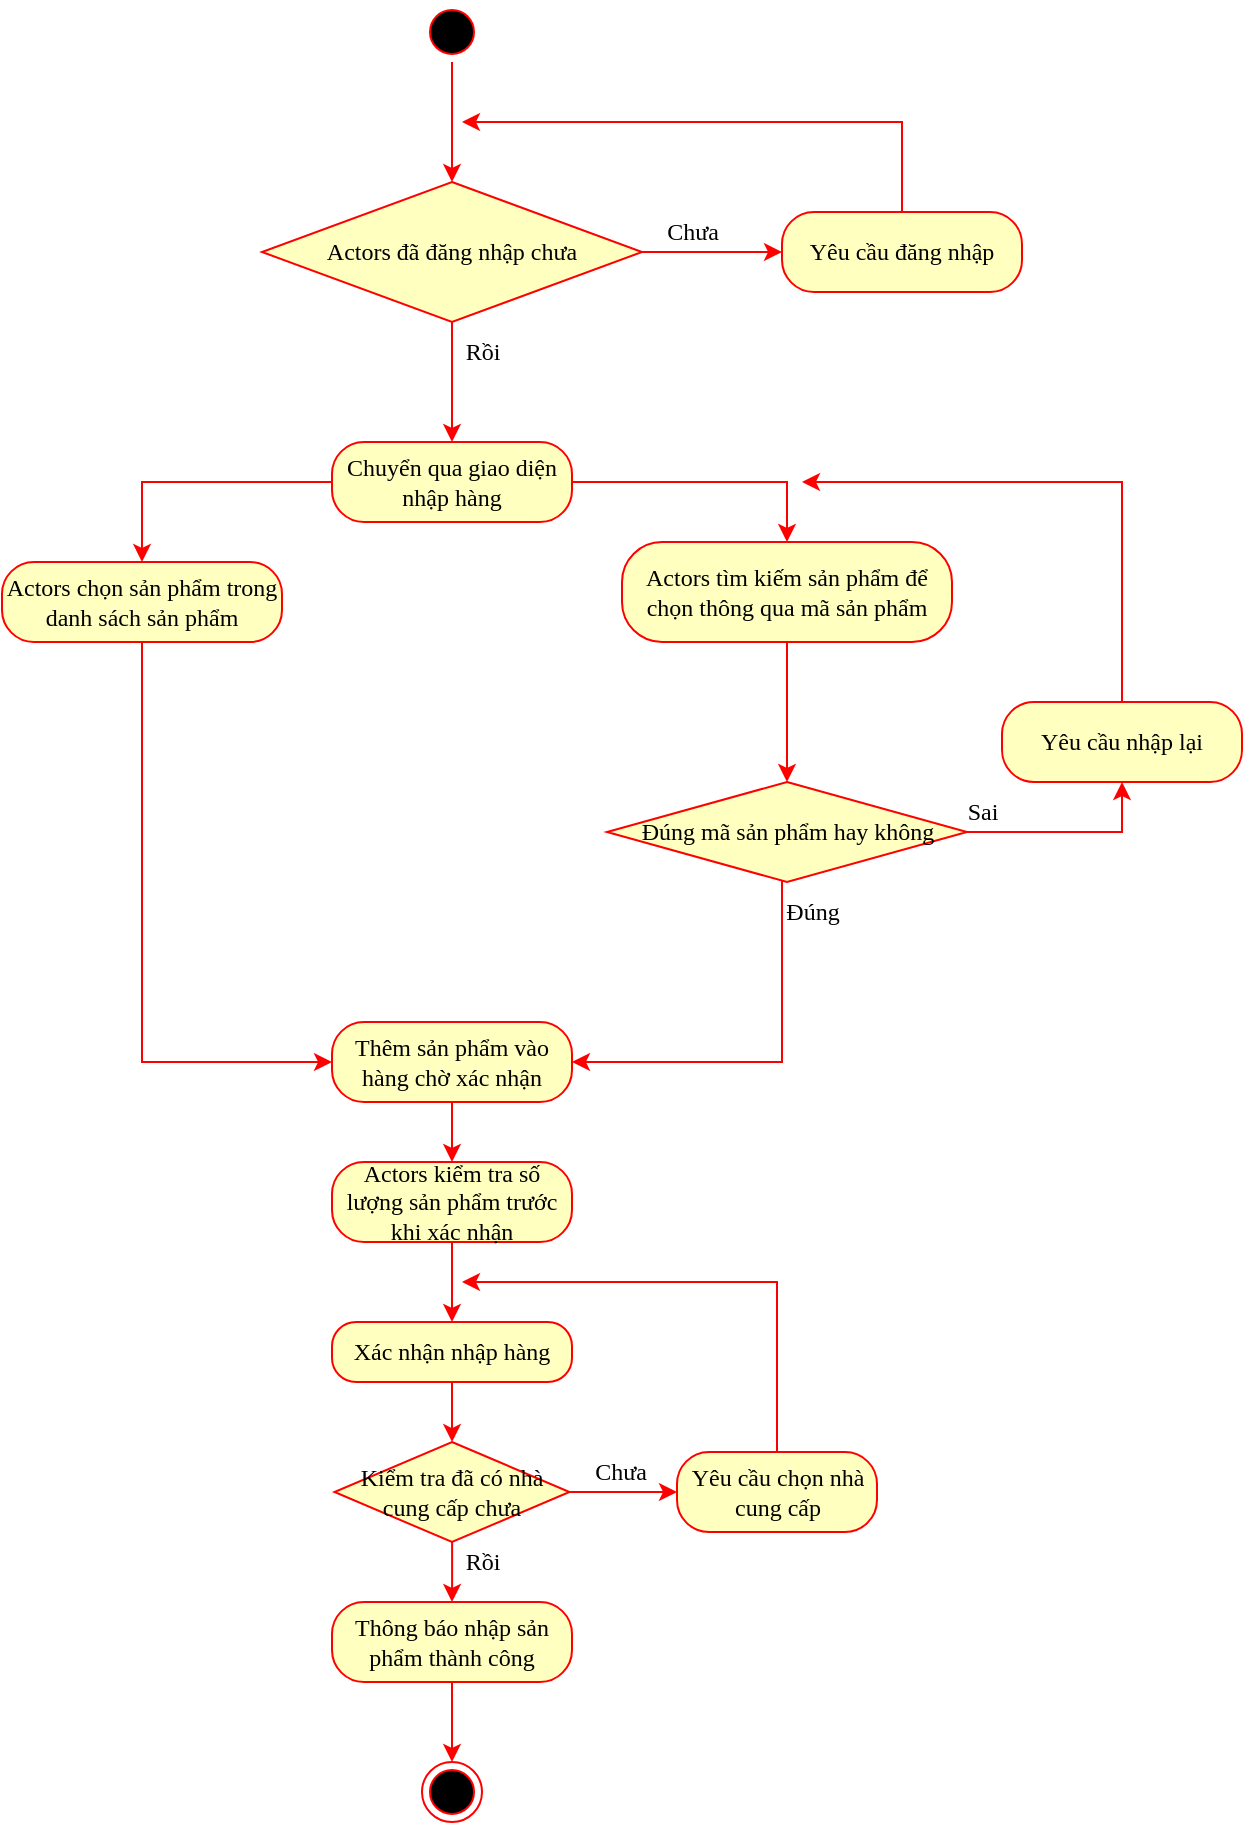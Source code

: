 <mxfile version="20.3.0" type="device"><diagram name="Page-1" id="0783ab3e-0a74-02c8-0abd-f7b4e66b4bec"><mxGraphModel dx="1483" dy="927" grid="1" gridSize="10" guides="1" tooltips="1" connect="1" arrows="1" fold="1" page="1" pageScale="1" pageWidth="850" pageHeight="1100" background="none" math="0" shadow="0"><root><mxCell id="0"/><mxCell id="1" parent="0"/><mxCell id="eeeBkh5kJwZxd2f7EK9q-1" value="" style="ellipse;html=1;shape=startState;fillColor=#000000;strokeColor=#ff0000;fontFamily=Times New Roman;fontSize=12;" parent="1" vertex="1"><mxGeometry x="310" y="60" width="30" height="30" as="geometry"/></mxCell><mxCell id="eeeBkh5kJwZxd2f7EK9q-3" value="Actors đã đăng nhập chưa" style="rhombus;whiteSpace=wrap;html=1;fillColor=#ffffc0;strokeColor=#ff0000;fontFamily=Times New Roman;fontSize=12;" parent="1" vertex="1"><mxGeometry x="230" y="150" width="190" height="70" as="geometry"/></mxCell><mxCell id="eeeBkh5kJwZxd2f7EK9q-6" value="" style="endArrow=classic;html=1;rounded=0;fontFamily=Times New Roman;fontSize=12;strokeColor=#FF0000;" parent="1" source="eeeBkh5kJwZxd2f7EK9q-1" target="eeeBkh5kJwZxd2f7EK9q-3" edge="1"><mxGeometry width="50" height="50" relative="1" as="geometry"><mxPoint x="400" y="250" as="sourcePoint"/><mxPoint x="450" y="200" as="targetPoint"/></mxGeometry></mxCell><mxCell id="eeeBkh5kJwZxd2f7EK9q-25" style="edgeStyle=orthogonalEdgeStyle;rounded=0;orthogonalLoop=1;jettySize=auto;html=1;fontFamily=Times New Roman;fontSize=12;strokeColor=#FF0000;" parent="1" source="eeeBkh5kJwZxd2f7EK9q-8" target="eeeBkh5kJwZxd2f7EK9q-21" edge="1"><mxGeometry relative="1" as="geometry"/></mxCell><mxCell id="eeeBkh5kJwZxd2f7EK9q-26" style="edgeStyle=orthogonalEdgeStyle;rounded=0;orthogonalLoop=1;jettySize=auto;html=1;fontFamily=Times New Roman;fontSize=12;strokeColor=#FF0000;" parent="1" source="eeeBkh5kJwZxd2f7EK9q-8" target="eeeBkh5kJwZxd2f7EK9q-23" edge="1"><mxGeometry relative="1" as="geometry"/></mxCell><mxCell id="eeeBkh5kJwZxd2f7EK9q-8" value="Chuyển qua giao diện nhập hàng" style="rounded=1;whiteSpace=wrap;html=1;arcSize=40;fontColor=#000000;fillColor=#ffffc0;strokeColor=#ff0000;fontFamily=Times New Roman;fontSize=12;" parent="1" vertex="1"><mxGeometry x="265" y="280" width="120" height="40" as="geometry"/></mxCell><mxCell id="eeeBkh5kJwZxd2f7EK9q-10" value="" style="endArrow=classic;html=1;rounded=0;fontFamily=Times New Roman;fontSize=12;strokeColor=#FF0000;" parent="1" source="eeeBkh5kJwZxd2f7EK9q-3" target="eeeBkh5kJwZxd2f7EK9q-8" edge="1"><mxGeometry width="50" height="50" relative="1" as="geometry"><mxPoint x="335" y="100" as="sourcePoint"/><mxPoint x="335" y="160" as="targetPoint"/></mxGeometry></mxCell><mxCell id="eeeBkh5kJwZxd2f7EK9q-11" value="Yêu cầu đăng nhập" style="rounded=1;whiteSpace=wrap;html=1;arcSize=40;fontColor=#000000;fillColor=#ffffc0;strokeColor=#ff0000;fontFamily=Times New Roman;fontSize=12;" parent="1" vertex="1"><mxGeometry x="490" y="165" width="120" height="40" as="geometry"/></mxCell><mxCell id="eeeBkh5kJwZxd2f7EK9q-13" value="" style="endArrow=classic;html=1;rounded=0;fontFamily=Times New Roman;fontSize=12;strokeColor=#FF0000;" parent="1" source="eeeBkh5kJwZxd2f7EK9q-3" target="eeeBkh5kJwZxd2f7EK9q-11" edge="1"><mxGeometry width="50" height="50" relative="1" as="geometry"><mxPoint x="335" y="100" as="sourcePoint"/><mxPoint x="335" y="160" as="targetPoint"/></mxGeometry></mxCell><mxCell id="eeeBkh5kJwZxd2f7EK9q-14" value="" style="endArrow=classic;html=1;rounded=0;fontFamily=Times New Roman;fontSize=12;strokeColor=#FF0000;" parent="1" source="eeeBkh5kJwZxd2f7EK9q-11" edge="1"><mxGeometry width="50" height="50" relative="1" as="geometry"><mxPoint x="400" y="250" as="sourcePoint"/><mxPoint x="330" y="120" as="targetPoint"/><Array as="points"><mxPoint x="550" y="120"/></Array></mxGeometry></mxCell><mxCell id="eeeBkh5kJwZxd2f7EK9q-15" value="Chưa" style="text;html=1;align=center;verticalAlign=middle;resizable=0;points=[];autosize=1;strokeColor=none;fillColor=none;fontSize=12;fontFamily=Times New Roman;" parent="1" vertex="1"><mxGeometry x="420" y="160" width="50" height="30" as="geometry"/></mxCell><mxCell id="eeeBkh5kJwZxd2f7EK9q-16" value="Rồi" style="text;html=1;align=center;verticalAlign=middle;resizable=0;points=[];autosize=1;strokeColor=none;fillColor=none;fontSize=12;fontFamily=Times New Roman;" parent="1" vertex="1"><mxGeometry x="320" y="220" width="40" height="30" as="geometry"/></mxCell><mxCell id="eeeBkh5kJwZxd2f7EK9q-55" style="edgeStyle=orthogonalEdgeStyle;rounded=0;orthogonalLoop=1;jettySize=auto;html=1;fontFamily=Times New Roman;fontSize=12;strokeColor=#FF0000;" parent="1" source="eeeBkh5kJwZxd2f7EK9q-18" target="eeeBkh5kJwZxd2f7EK9q-54" edge="1"><mxGeometry relative="1" as="geometry"/></mxCell><mxCell id="eeeBkh5kJwZxd2f7EK9q-18" value="Thêm sản phẩm vào hàng chờ xác nhận" style="rounded=1;whiteSpace=wrap;html=1;arcSize=40;fontColor=#000000;fillColor=#ffffc0;strokeColor=#ff0000;fontFamily=Times New Roman;fontSize=12;" parent="1" vertex="1"><mxGeometry x="265" y="570" width="120" height="40" as="geometry"/></mxCell><mxCell id="eeeBkh5kJwZxd2f7EK9q-37" style="edgeStyle=orthogonalEdgeStyle;rounded=0;orthogonalLoop=1;jettySize=auto;html=1;fontFamily=Times New Roman;fontSize=12;strokeColor=#FF0000;" parent="1" source="eeeBkh5kJwZxd2f7EK9q-21" target="eeeBkh5kJwZxd2f7EK9q-18" edge="1"><mxGeometry relative="1" as="geometry"><Array as="points"><mxPoint x="170" y="590"/></Array></mxGeometry></mxCell><mxCell id="eeeBkh5kJwZxd2f7EK9q-21" value="Actors chọn sản phẩm trong danh sách sản phẩm" style="rounded=1;whiteSpace=wrap;html=1;arcSize=40;fontColor=#000000;fillColor=#ffffc0;strokeColor=#ff0000;fontFamily=Times New Roman;fontSize=12;" parent="1" vertex="1"><mxGeometry x="100" y="340" width="140" height="40" as="geometry"/></mxCell><mxCell id="eeeBkh5kJwZxd2f7EK9q-33" style="edgeStyle=orthogonalEdgeStyle;rounded=0;orthogonalLoop=1;jettySize=auto;html=1;fontFamily=Times New Roman;fontSize=12;strokeColor=#FF0000;" parent="1" source="eeeBkh5kJwZxd2f7EK9q-23" target="eeeBkh5kJwZxd2f7EK9q-27" edge="1"><mxGeometry relative="1" as="geometry"/></mxCell><mxCell id="eeeBkh5kJwZxd2f7EK9q-23" value="Actors tìm kiếm sản phẩm để chọn thông qua mã sản phẩm" style="rounded=1;whiteSpace=wrap;html=1;arcSize=40;fontColor=#000000;fillColor=#ffffc0;strokeColor=#ff0000;fontFamily=Times New Roman;fontSize=12;" parent="1" vertex="1"><mxGeometry x="410" y="330" width="165" height="50" as="geometry"/></mxCell><mxCell id="eeeBkh5kJwZxd2f7EK9q-31" style="edgeStyle=orthogonalEdgeStyle;rounded=0;orthogonalLoop=1;jettySize=auto;html=1;fontFamily=Times New Roman;fontSize=12;strokeColor=#FF0000;" parent="1" source="eeeBkh5kJwZxd2f7EK9q-27" target="eeeBkh5kJwZxd2f7EK9q-18" edge="1"><mxGeometry relative="1" as="geometry"><Array as="points"><mxPoint x="490" y="590"/></Array></mxGeometry></mxCell><mxCell id="eeeBkh5kJwZxd2f7EK9q-32" style="edgeStyle=orthogonalEdgeStyle;rounded=0;orthogonalLoop=1;jettySize=auto;html=1;fontFamily=Times New Roman;fontSize=12;strokeColor=#FF0000;" parent="1" source="eeeBkh5kJwZxd2f7EK9q-27" target="eeeBkh5kJwZxd2f7EK9q-30" edge="1"><mxGeometry relative="1" as="geometry"><Array as="points"><mxPoint x="660" y="475"/></Array></mxGeometry></mxCell><mxCell id="eeeBkh5kJwZxd2f7EK9q-27" value="Đúng mã sản phẩm hay không" style="rhombus;whiteSpace=wrap;html=1;fillColor=#ffffc0;strokeColor=#ff0000;fontFamily=Times New Roman;fontSize=12;" parent="1" vertex="1"><mxGeometry x="402.5" y="450" width="180" height="50" as="geometry"/></mxCell><mxCell id="eeeBkh5kJwZxd2f7EK9q-36" style="edgeStyle=orthogonalEdgeStyle;rounded=0;orthogonalLoop=1;jettySize=auto;html=1;fontFamily=Times New Roman;fontSize=12;strokeColor=#FF0000;" parent="1" source="eeeBkh5kJwZxd2f7EK9q-30" edge="1"><mxGeometry relative="1" as="geometry"><mxPoint x="500" y="300" as="targetPoint"/><Array as="points"><mxPoint x="660" y="300"/></Array></mxGeometry></mxCell><mxCell id="eeeBkh5kJwZxd2f7EK9q-30" value="Yêu cầu nhập lại" style="rounded=1;whiteSpace=wrap;html=1;arcSize=40;fontColor=#000000;fillColor=#ffffc0;strokeColor=#ff0000;fontFamily=Times New Roman;fontSize=12;" parent="1" vertex="1"><mxGeometry x="600" y="410" width="120" height="40" as="geometry"/></mxCell><mxCell id="eeeBkh5kJwZxd2f7EK9q-34" value="Đúng" style="text;html=1;align=center;verticalAlign=middle;resizable=0;points=[];autosize=1;strokeColor=none;fillColor=none;fontSize=12;fontFamily=Times New Roman;" parent="1" vertex="1"><mxGeometry x="480" y="500" width="50" height="30" as="geometry"/></mxCell><mxCell id="eeeBkh5kJwZxd2f7EK9q-35" value="Sai" style="text;html=1;align=center;verticalAlign=middle;resizable=0;points=[];autosize=1;strokeColor=none;fillColor=none;fontSize=12;fontFamily=Times New Roman;" parent="1" vertex="1"><mxGeometry x="570" y="450" width="40" height="30" as="geometry"/></mxCell><mxCell id="eeeBkh5kJwZxd2f7EK9q-38" style="edgeStyle=orthogonalEdgeStyle;rounded=0;orthogonalLoop=1;jettySize=auto;html=1;fontFamily=Times New Roman;fontSize=12;strokeColor=#FF0000;" parent="1" source="eeeBkh5kJwZxd2f7EK9q-39" target="eeeBkh5kJwZxd2f7EK9q-41" edge="1"><mxGeometry relative="1" as="geometry"/></mxCell><mxCell id="eeeBkh5kJwZxd2f7EK9q-39" value="Xác nhận nhập hàng" style="rounded=1;whiteSpace=wrap;html=1;arcSize=40;fontColor=#000000;fillColor=#ffffc0;strokeColor=#ff0000;fontFamily=Times New Roman;fontSize=12;" parent="1" vertex="1"><mxGeometry x="265" y="720" width="120" height="30" as="geometry"/></mxCell><mxCell id="eeeBkh5kJwZxd2f7EK9q-50" style="edgeStyle=orthogonalEdgeStyle;rounded=0;orthogonalLoop=1;jettySize=auto;html=1;fontFamily=Times New Roman;fontSize=12;strokeColor=#FF0000;" parent="1" source="eeeBkh5kJwZxd2f7EK9q-41" target="eeeBkh5kJwZxd2f7EK9q-47" edge="1"><mxGeometry relative="1" as="geometry"/></mxCell><mxCell id="eeeBkh5kJwZxd2f7EK9q-61" style="edgeStyle=orthogonalEdgeStyle;rounded=0;orthogonalLoop=1;jettySize=auto;html=1;fontFamily=Times New Roman;fontSize=12;strokeColor=#FF0000;" parent="1" source="eeeBkh5kJwZxd2f7EK9q-41" target="eeeBkh5kJwZxd2f7EK9q-45" edge="1"><mxGeometry relative="1" as="geometry"/></mxCell><mxCell id="eeeBkh5kJwZxd2f7EK9q-41" value="Kiểm tra đã có nhà cung cấp chưa" style="rhombus;whiteSpace=wrap;html=1;fillColor=#ffffc0;strokeColor=#ff0000;fontFamily=Times New Roman;fontSize=12;" parent="1" vertex="1"><mxGeometry x="266.25" y="780" width="117.5" height="50" as="geometry"/></mxCell><mxCell id="eeeBkh5kJwZxd2f7EK9q-43" value="Rồi" style="text;html=1;align=center;verticalAlign=middle;resizable=0;points=[];autosize=1;strokeColor=none;fillColor=none;fontSize=12;fontFamily=Times New Roman;" parent="1" vertex="1"><mxGeometry x="320" y="825" width="40" height="30" as="geometry"/></mxCell><mxCell id="eeeBkh5kJwZxd2f7EK9q-44" value="Chưa" style="text;html=1;align=center;verticalAlign=middle;resizable=0;points=[];autosize=1;strokeColor=none;fillColor=none;fontSize=12;fontFamily=Times New Roman;" parent="1" vertex="1"><mxGeometry x="383.75" y="780" width="50" height="30" as="geometry"/></mxCell><mxCell id="eeeBkh5kJwZxd2f7EK9q-63" style="edgeStyle=orthogonalEdgeStyle;rounded=0;orthogonalLoop=1;jettySize=auto;html=1;fontFamily=Times New Roman;fontSize=12;strokeColor=#FF0000;" parent="1" source="eeeBkh5kJwZxd2f7EK9q-45" edge="1"><mxGeometry relative="1" as="geometry"><mxPoint x="330" y="700" as="targetPoint"/><Array as="points"><mxPoint x="488" y="700"/></Array></mxGeometry></mxCell><mxCell id="eeeBkh5kJwZxd2f7EK9q-45" value="Yêu cầu chọn nhà cung cấp" style="rounded=1;whiteSpace=wrap;html=1;arcSize=40;fontColor=#000000;fillColor=#ffffc0;strokeColor=#ff0000;fontFamily=Times New Roman;fontSize=12;" parent="1" vertex="1"><mxGeometry x="437.5" y="785" width="100" height="40" as="geometry"/></mxCell><mxCell id="eeeBkh5kJwZxd2f7EK9q-59" style="edgeStyle=orthogonalEdgeStyle;rounded=0;orthogonalLoop=1;jettySize=auto;html=1;fontFamily=Times New Roman;fontSize=12;strokeColor=#FF0000;" parent="1" source="eeeBkh5kJwZxd2f7EK9q-47" target="eeeBkh5kJwZxd2f7EK9q-57" edge="1"><mxGeometry relative="1" as="geometry"/></mxCell><mxCell id="eeeBkh5kJwZxd2f7EK9q-47" value="Thông báo nhập sản phẩm thành công" style="rounded=1;whiteSpace=wrap;html=1;arcSize=40;fontColor=#000000;fillColor=#ffffc0;strokeColor=#ff0000;fontFamily=Times New Roman;fontSize=12;" parent="1" vertex="1"><mxGeometry x="265" y="860" width="120" height="40" as="geometry"/></mxCell><mxCell id="eeeBkh5kJwZxd2f7EK9q-60" style="edgeStyle=orthogonalEdgeStyle;rounded=0;orthogonalLoop=1;jettySize=auto;html=1;fontFamily=Times New Roman;fontSize=12;strokeColor=#FF0000;" parent="1" source="eeeBkh5kJwZxd2f7EK9q-54" target="eeeBkh5kJwZxd2f7EK9q-39" edge="1"><mxGeometry relative="1" as="geometry"/></mxCell><mxCell id="eeeBkh5kJwZxd2f7EK9q-54" value="Actors kiểm tra số lượng sản phẩm trước khi xác nhận" style="rounded=1;whiteSpace=wrap;html=1;arcSize=40;fontColor=#000000;fillColor=#ffffc0;strokeColor=#ff0000;fontFamily=Times New Roman;fontSize=12;" parent="1" vertex="1"><mxGeometry x="265" y="640" width="120" height="40" as="geometry"/></mxCell><mxCell id="eeeBkh5kJwZxd2f7EK9q-57" value="" style="ellipse;html=1;shape=endState;fillColor=#000000;strokeColor=#ff0000;fontFamily=Times New Roman;fontSize=12;" parent="1" vertex="1"><mxGeometry x="310" y="940" width="30" height="30" as="geometry"/></mxCell></root></mxGraphModel></diagram></mxfile>